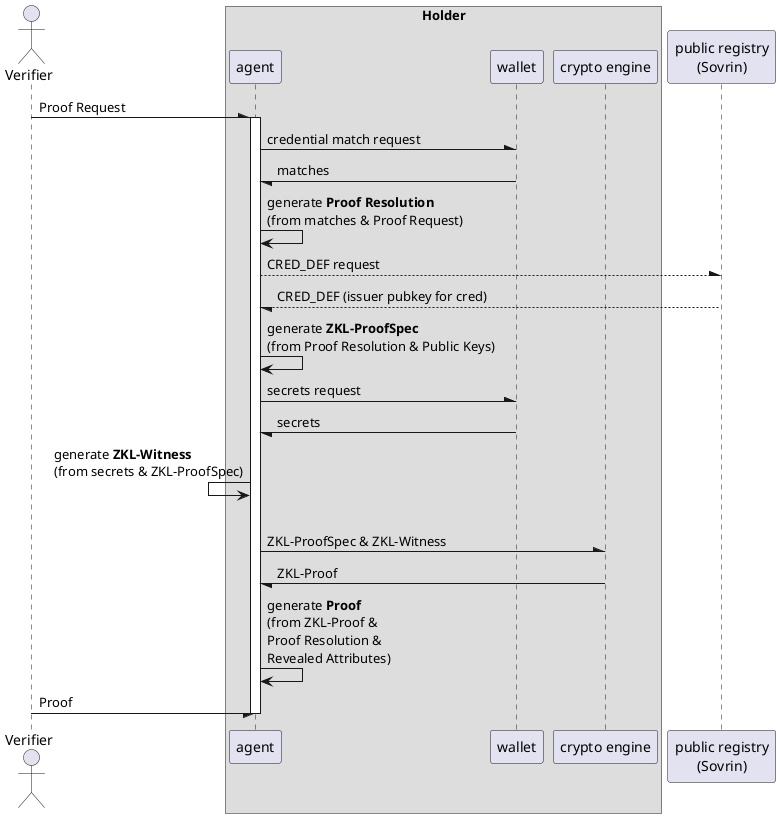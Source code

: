 @startuml

actor Verifier as v
box "Holder"
participant agent as a
participant wallet as w
participant "crypto engine" as ce
end box

participant "public registry\n(Sovrin)" as reg

v -\ a: Proof Request
activate a

a -\ w: credential match request
a \- w: matches
a -> a: generate <b>Proof Resolution</b> \n(from matches & Proof Request)

a --\ reg: CRED_DEF request
a \-- reg: CRED_DEF (issuer pubkey for cred)
a -> a: generate <b>ZKL-ProofSpec</b> \n(from Proof Resolution & Public Keys)

a -\ w: secrets request
a \- w: secrets
a <- a: generate <b>ZKL-Witness</b> \n(from secrets & ZKL-ProofSpec)
|||
a -\ ce: ZKL-ProofSpec & ZKL-Witness
a \- ce: ZKL-Proof

a -> a: generate <b>Proof</b>\n(from ZKL-Proof & \nProof Resolution & \nRevealed Attributes)

a \- v: Proof
deactivate a


@enduml